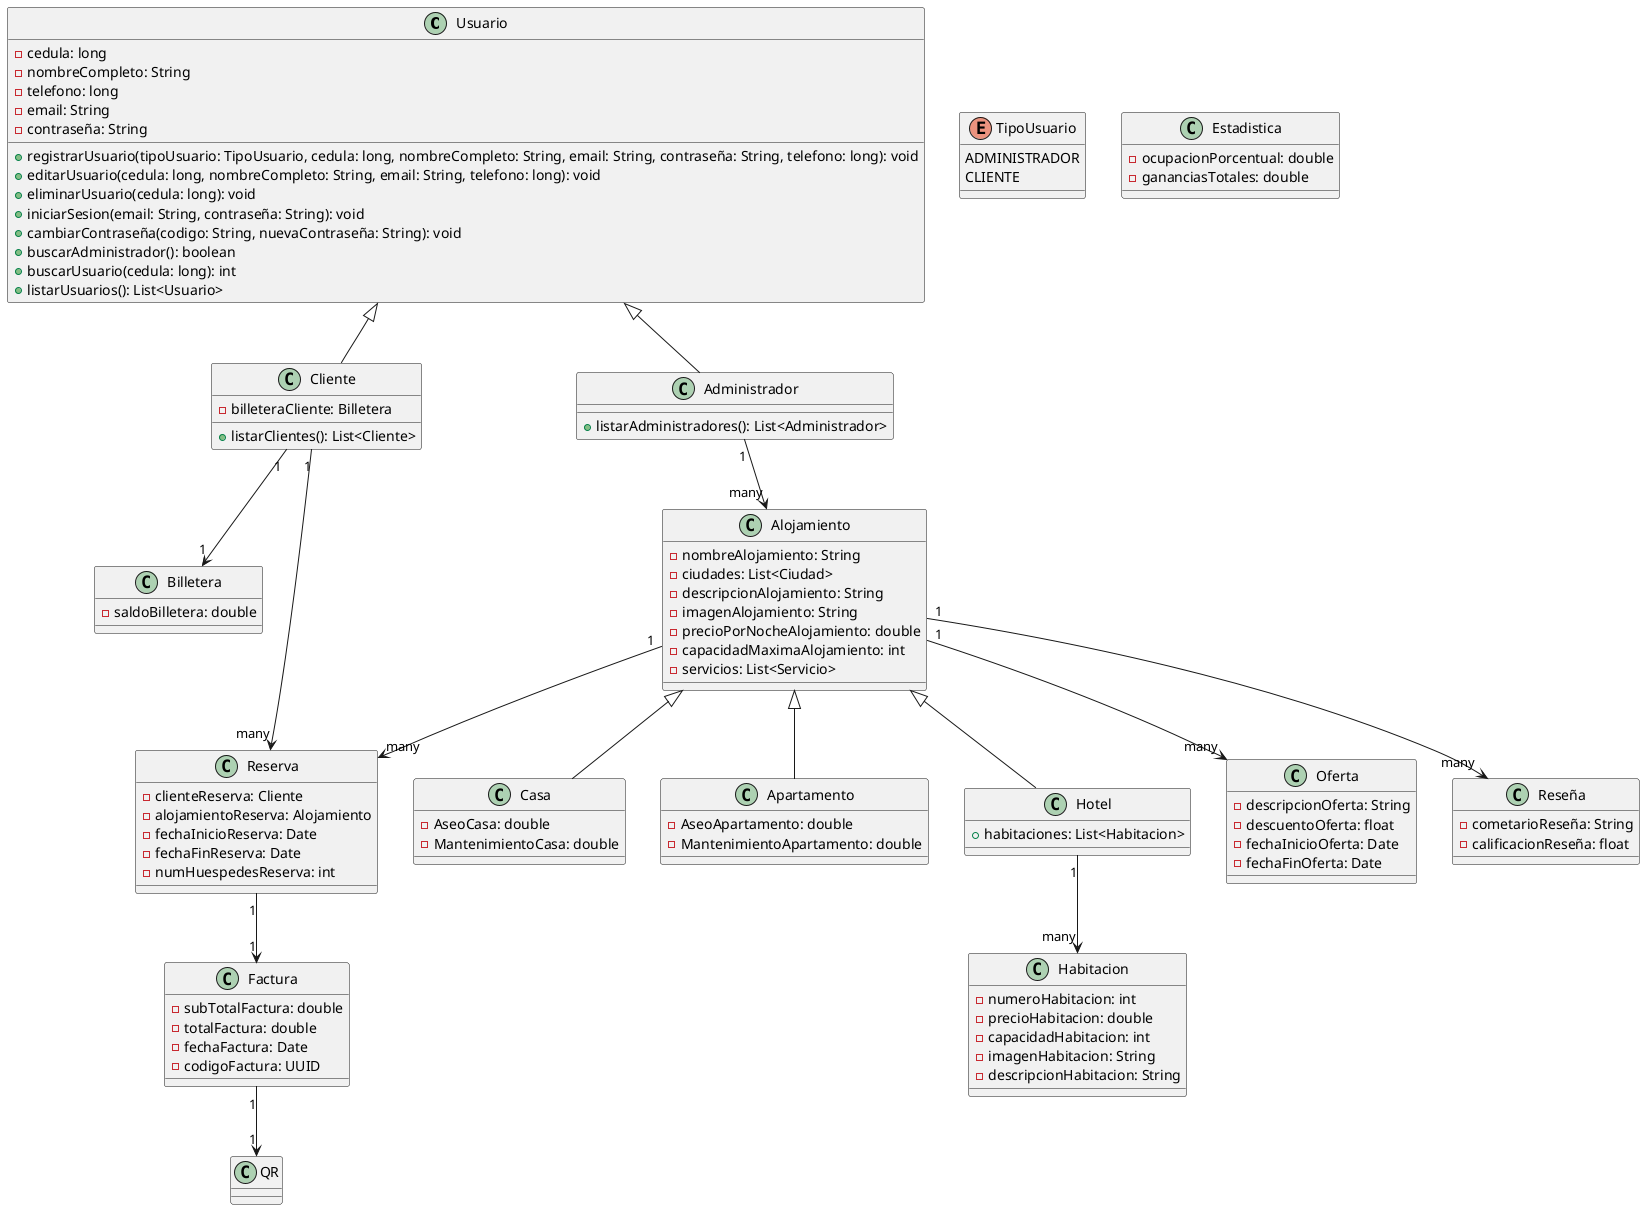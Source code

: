 @startuml
'https://plantuml.com/sequence-diagram

class Usuario {
    - cedula: long
    - nombreCompleto: String
    - telefono: long
    - email: String
    - contraseña: String
    + registrarUsuario(tipoUsuario: TipoUsuario, cedula: long, nombreCompleto: String, email: String, contraseña: String, telefono: long): void
    + editarUsuario(cedula: long, nombreCompleto: String, email: String, telefono: long): void
    + eliminarUsuario(cedula: long): void
    + iniciarSesion(email: String, contraseña: String): void
    + cambiarContraseña(codigo: String, nuevaContraseña: String): void
    + buscarAdministrador(): boolean
    + buscarUsuario(cedula: long): int
    + listarUsuarios(): List<Usuario>
}

enum TipoUsuario {
    ADMINISTRADOR
    CLIENTE
}

class Cliente extends Usuario {
    - billeteraCliente: Billetera
    + listarClientes(): List<Cliente>
}

class Administrador extends Usuario {
    + listarAdministradores(): List<Administrador>
}

class Alojamiento {
    - nombreAlojamiento: String
    - ciudades: List<Ciudad>
    - descripcionAlojamiento: String
    - imagenAlojamiento: String
    - precioPorNocheAlojamiento: double
    - capacidadMaximaAlojamiento: int
    - servicios: List<Servicio>
}

class Casa extends Alojamiento {
    - AseoCasa: double
    - MantenimientoCasa: double
}

class Apartamento extends Alojamiento {
    - AseoApartamento: double
    - MantenimientoApartamento: double
}

class Hotel extends Alojamiento {
    + habitaciones: List<Habitacion>
}

class Habitacion {
    - numeroHabitacion: int
    - precioHabitacion: double
    - capacidadHabitacion: int
    - imagenHabitacion: String
    - descripcionHabitacion: String
}

class Billetera {
    - saldoBilletera: double
}

class Reserva {
    - clienteReserva: Cliente
    - alojamientoReserva: Alojamiento
    - fechaInicioReserva: Date
    - fechaFinReserva: Date
    - numHuespedesReserva: int
}

class Factura {
    - subTotalFactura: double
    - totalFactura: double
    - fechaFactura: Date
    - codigoFactura: UUID
}

class Oferta {
    - descripcionOferta: String
    - descuentoOferta: float
    - fechaInicioOferta: Date
    - fechaFinOferta: Date
}

class Estadistica {
    - ocupacionPorcentual: double
    - gananciasTotales: double
}

class Reseña {
    - cometarioReseña: String
    - calificacionReseña: float
}

class QR {
}

Cliente "1" --> "1" Billetera
Administrador "1" --> "many" Alojamiento
Cliente "1" --> "many" Reserva
Alojamiento "1" --> "many" Oferta
Alojamiento "1" --> "many" Reseña
Alojamiento "1" --> "many" Reserva
Reserva "1" --> "1" Factura
Factura "1" --> "1" QR
Hotel "1" --> "many" Habitacion

@enduml
